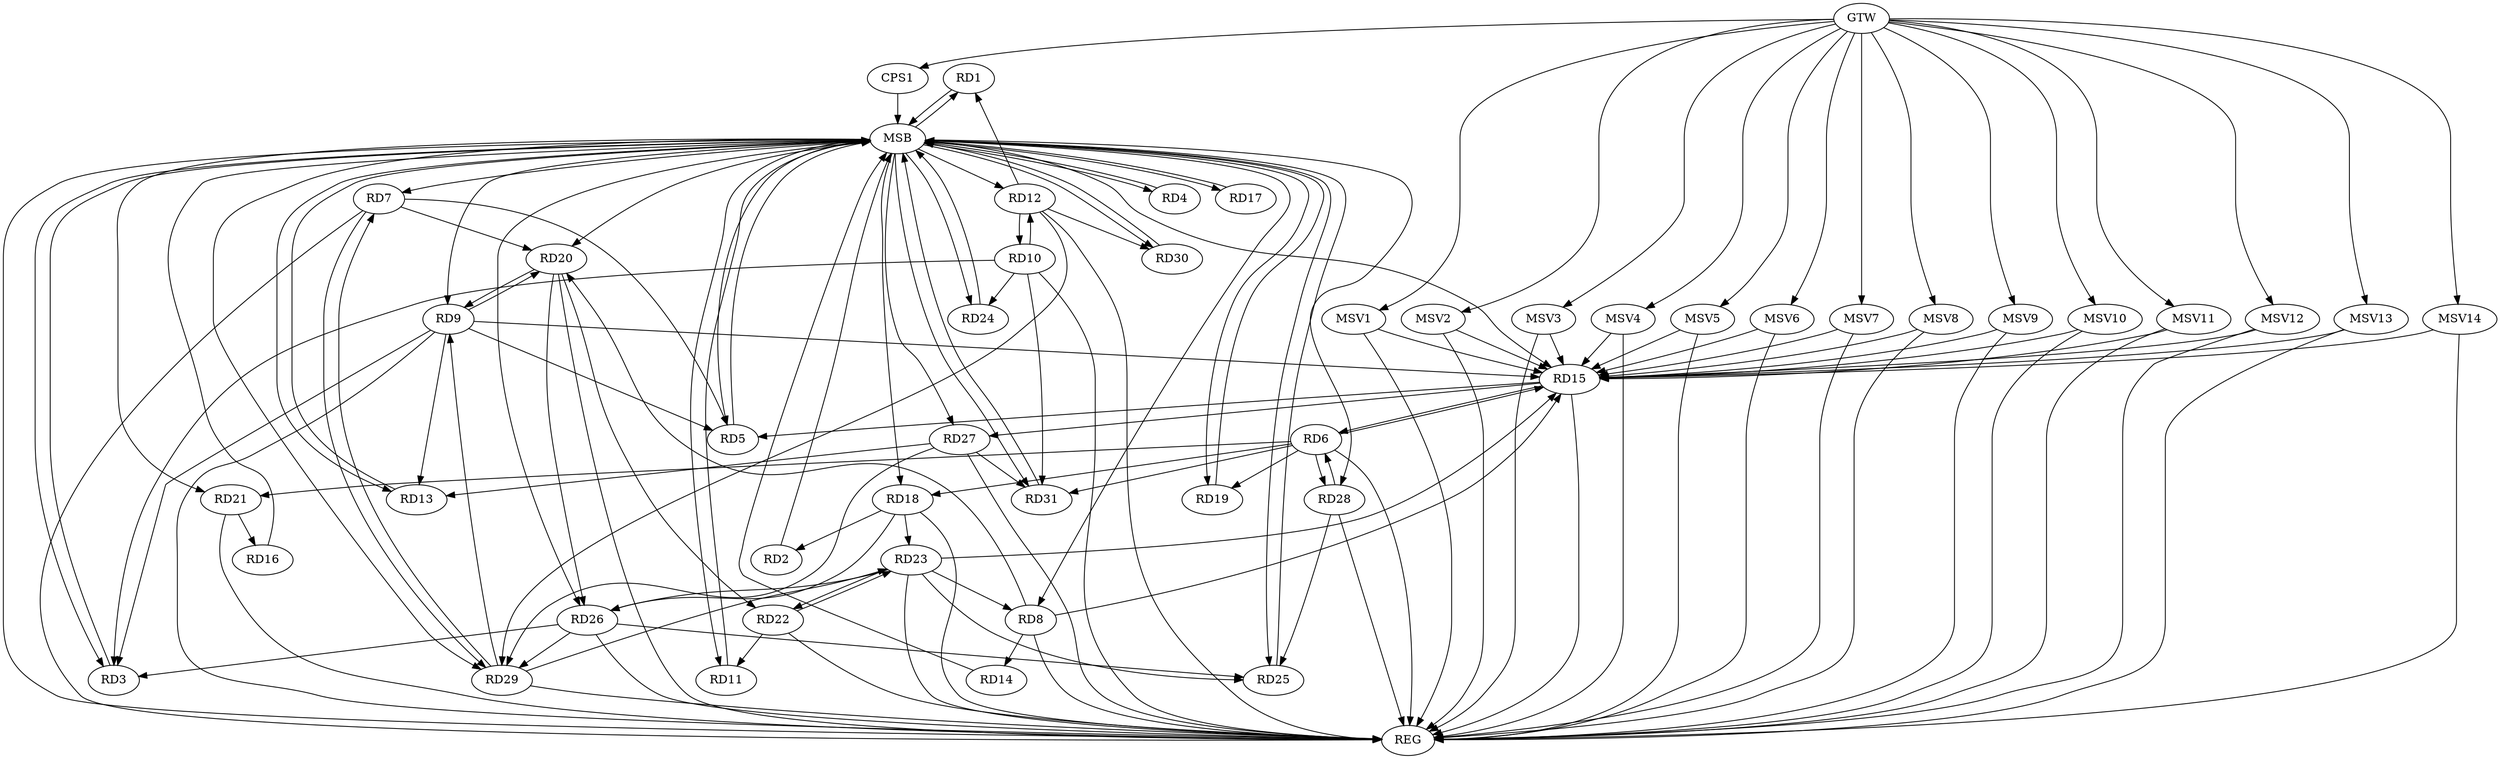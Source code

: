 strict digraph G {
  RD1 [ label="RD1" ];
  RD2 [ label="RD2" ];
  RD3 [ label="RD3" ];
  RD4 [ label="RD4" ];
  RD5 [ label="RD5" ];
  RD6 [ label="RD6" ];
  RD7 [ label="RD7" ];
  RD8 [ label="RD8" ];
  RD9 [ label="RD9" ];
  RD10 [ label="RD10" ];
  RD11 [ label="RD11" ];
  RD12 [ label="RD12" ];
  RD13 [ label="RD13" ];
  RD14 [ label="RD14" ];
  RD15 [ label="RD15" ];
  RD16 [ label="RD16" ];
  RD17 [ label="RD17" ];
  RD18 [ label="RD18" ];
  RD19 [ label="RD19" ];
  RD20 [ label="RD20" ];
  RD21 [ label="RD21" ];
  RD22 [ label="RD22" ];
  RD23 [ label="RD23" ];
  RD24 [ label="RD24" ];
  RD25 [ label="RD25" ];
  RD26 [ label="RD26" ];
  RD27 [ label="RD27" ];
  RD28 [ label="RD28" ];
  RD29 [ label="RD29" ];
  RD30 [ label="RD30" ];
  RD31 [ label="RD31" ];
  CPS1 [ label="CPS1" ];
  GTW [ label="GTW" ];
  REG [ label="REG" ];
  MSB [ label="MSB" ];
  MSV1 [ label="MSV1" ];
  MSV2 [ label="MSV2" ];
  MSV3 [ label="MSV3" ];
  MSV4 [ label="MSV4" ];
  MSV5 [ label="MSV5" ];
  MSV6 [ label="MSV6" ];
  MSV7 [ label="MSV7" ];
  MSV8 [ label="MSV8" ];
  MSV9 [ label="MSV9" ];
  MSV10 [ label="MSV10" ];
  MSV11 [ label="MSV11" ];
  MSV12 [ label="MSV12" ];
  MSV13 [ label="MSV13" ];
  MSV14 [ label="MSV14" ];
  RD12 -> RD1;
  RD18 -> RD2;
  RD9 -> RD3;
  RD10 -> RD3;
  RD26 -> RD3;
  RD7 -> RD5;
  RD9 -> RD5;
  RD15 -> RD5;
  RD6 -> RD15;
  RD15 -> RD6;
  RD6 -> RD18;
  RD6 -> RD19;
  RD6 -> RD21;
  RD6 -> RD28;
  RD28 -> RD6;
  RD6 -> RD31;
  RD7 -> RD20;
  RD7 -> RD29;
  RD29 -> RD7;
  RD8 -> RD14;
  RD8 -> RD15;
  RD8 -> RD20;
  RD23 -> RD8;
  RD9 -> RD13;
  RD9 -> RD15;
  RD9 -> RD20;
  RD20 -> RD9;
  RD29 -> RD9;
  RD10 -> RD12;
  RD12 -> RD10;
  RD10 -> RD24;
  RD10 -> RD31;
  RD22 -> RD11;
  RD12 -> RD29;
  RD12 -> RD30;
  RD27 -> RD13;
  RD23 -> RD15;
  RD15 -> RD27;
  RD21 -> RD16;
  RD18 -> RD23;
  RD18 -> RD26;
  RD20 -> RD22;
  RD20 -> RD26;
  RD22 -> RD23;
  RD23 -> RD22;
  RD23 -> RD25;
  RD23 -> RD26;
  RD29 -> RD23;
  RD26 -> RD25;
  RD28 -> RD25;
  RD26 -> RD29;
  RD27 -> RD29;
  RD27 -> RD31;
  GTW -> CPS1;
  RD6 -> REG;
  RD7 -> REG;
  RD8 -> REG;
  RD9 -> REG;
  RD10 -> REG;
  RD12 -> REG;
  RD15 -> REG;
  RD18 -> REG;
  RD20 -> REG;
  RD21 -> REG;
  RD22 -> REG;
  RD23 -> REG;
  RD26 -> REG;
  RD27 -> REG;
  RD28 -> REG;
  RD29 -> REG;
  RD1 -> MSB;
  MSB -> RD27;
  MSB -> RD30;
  MSB -> RD31;
  MSB -> REG;
  RD2 -> MSB;
  MSB -> RD8;
  MSB -> RD15;
  MSB -> RD18;
  MSB -> RD19;
  MSB -> RD21;
  MSB -> RD24;
  RD3 -> MSB;
  RD4 -> MSB;
  MSB -> RD13;
  RD5 -> MSB;
  MSB -> RD25;
  RD11 -> MSB;
  MSB -> RD1;
  MSB -> RD12;
  RD13 -> MSB;
  MSB -> RD11;
  RD14 -> MSB;
  MSB -> RD5;
  RD16 -> MSB;
  MSB -> RD20;
  MSB -> RD29;
  RD17 -> MSB;
  MSB -> RD4;
  MSB -> RD7;
  RD19 -> MSB;
  RD24 -> MSB;
  RD25 -> MSB;
  MSB -> RD3;
  MSB -> RD17;
  MSB -> RD28;
  RD30 -> MSB;
  RD31 -> MSB;
  MSB -> RD9;
  MSB -> RD26;
  CPS1 -> MSB;
  MSV1 -> RD15;
  MSV2 -> RD15;
  GTW -> MSV1;
  MSV1 -> REG;
  GTW -> MSV2;
  MSV2 -> REG;
  MSV3 -> RD15;
  GTW -> MSV3;
  MSV3 -> REG;
  MSV4 -> RD15;
  MSV5 -> RD15;
  GTW -> MSV4;
  MSV4 -> REG;
  GTW -> MSV5;
  MSV5 -> REG;
  MSV6 -> RD15;
  GTW -> MSV6;
  MSV6 -> REG;
  MSV7 -> RD15;
  MSV8 -> RD15;
  GTW -> MSV7;
  MSV7 -> REG;
  GTW -> MSV8;
  MSV8 -> REG;
  MSV9 -> RD15;
  GTW -> MSV9;
  MSV9 -> REG;
  MSV10 -> RD15;
  GTW -> MSV10;
  MSV10 -> REG;
  MSV11 -> RD15;
  GTW -> MSV11;
  MSV11 -> REG;
  MSV12 -> RD15;
  MSV13 -> RD15;
  MSV14 -> RD15;
  GTW -> MSV12;
  MSV12 -> REG;
  GTW -> MSV13;
  MSV13 -> REG;
  GTW -> MSV14;
  MSV14 -> REG;
}
